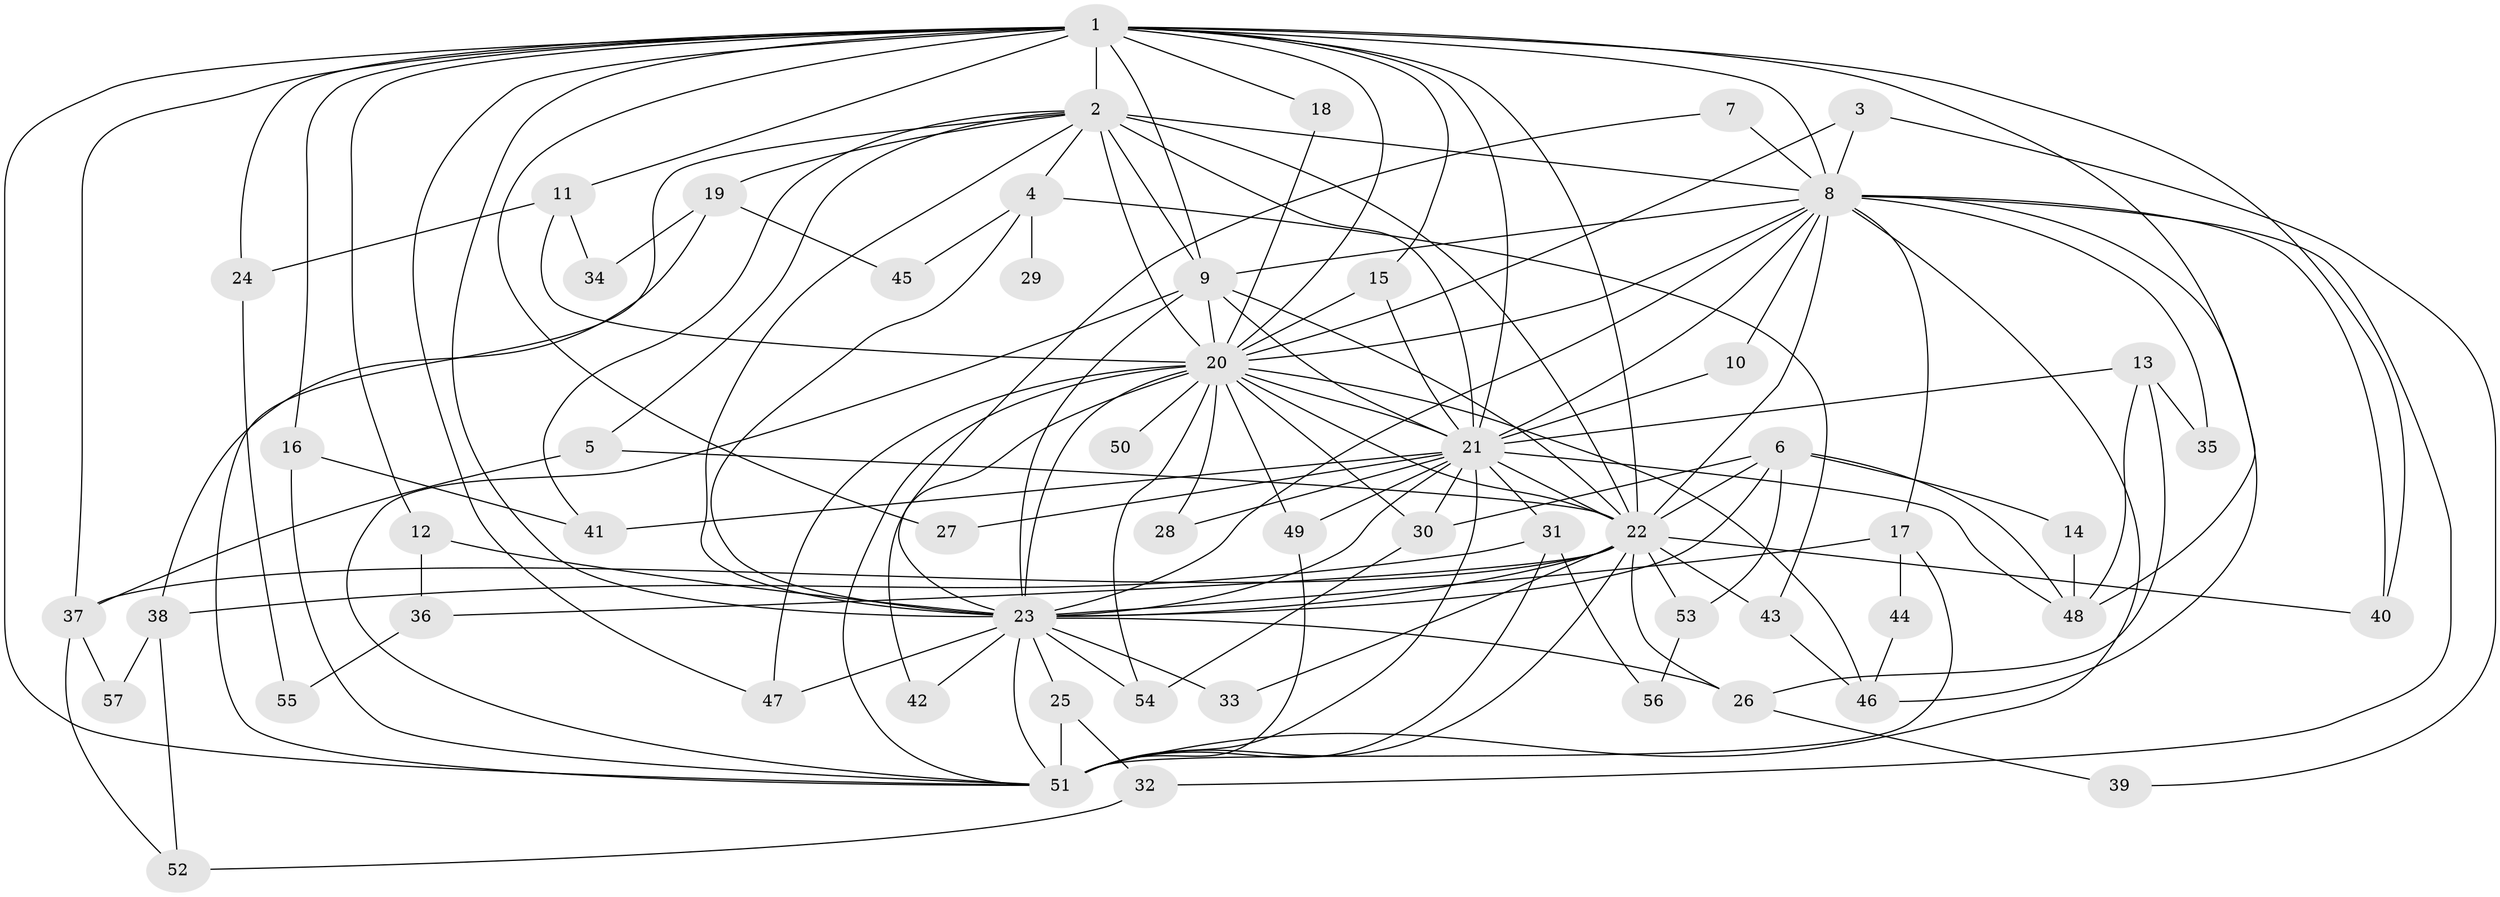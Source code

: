 // original degree distribution, {16: 0.012345679012345678, 11: 0.024691358024691357, 23: 0.024691358024691357, 21: 0.012345679012345678, 20: 0.012345679012345678, 19: 0.012345679012345678, 22: 0.012345679012345678, 13: 0.012345679012345678, 3: 0.2345679012345679, 4: 0.09876543209876543, 5: 0.024691358024691357, 6: 0.037037037037037035, 2: 0.48148148148148145}
// Generated by graph-tools (version 1.1) at 2025/36/03/04/25 23:36:16]
// undirected, 57 vertices, 142 edges
graph export_dot {
  node [color=gray90,style=filled];
  1;
  2;
  3;
  4;
  5;
  6;
  7;
  8;
  9;
  10;
  11;
  12;
  13;
  14;
  15;
  16;
  17;
  18;
  19;
  20;
  21;
  22;
  23;
  24;
  25;
  26;
  27;
  28;
  29;
  30;
  31;
  32;
  33;
  34;
  35;
  36;
  37;
  38;
  39;
  40;
  41;
  42;
  43;
  44;
  45;
  46;
  47;
  48;
  49;
  50;
  51;
  52;
  53;
  54;
  55;
  56;
  57;
  1 -- 2 [weight=2.0];
  1 -- 8 [weight=1.0];
  1 -- 9 [weight=2.0];
  1 -- 11 [weight=1.0];
  1 -- 12 [weight=1.0];
  1 -- 15 [weight=1.0];
  1 -- 16 [weight=1.0];
  1 -- 18 [weight=1.0];
  1 -- 20 [weight=1.0];
  1 -- 21 [weight=1.0];
  1 -- 22 [weight=2.0];
  1 -- 23 [weight=2.0];
  1 -- 24 [weight=1.0];
  1 -- 27 [weight=1.0];
  1 -- 37 [weight=1.0];
  1 -- 40 [weight=1.0];
  1 -- 47 [weight=1.0];
  1 -- 48 [weight=1.0];
  1 -- 51 [weight=1.0];
  2 -- 4 [weight=1.0];
  2 -- 5 [weight=1.0];
  2 -- 8 [weight=2.0];
  2 -- 9 [weight=2.0];
  2 -- 19 [weight=3.0];
  2 -- 20 [weight=2.0];
  2 -- 21 [weight=2.0];
  2 -- 22 [weight=2.0];
  2 -- 23 [weight=2.0];
  2 -- 41 [weight=1.0];
  2 -- 51 [weight=2.0];
  3 -- 8 [weight=1.0];
  3 -- 20 [weight=1.0];
  3 -- 39 [weight=1.0];
  4 -- 23 [weight=1.0];
  4 -- 29 [weight=1.0];
  4 -- 43 [weight=1.0];
  4 -- 45 [weight=1.0];
  5 -- 22 [weight=1.0];
  5 -- 37 [weight=1.0];
  6 -- 14 [weight=1.0];
  6 -- 22 [weight=1.0];
  6 -- 23 [weight=1.0];
  6 -- 30 [weight=1.0];
  6 -- 48 [weight=1.0];
  6 -- 53 [weight=1.0];
  7 -- 8 [weight=1.0];
  7 -- 23 [weight=1.0];
  8 -- 9 [weight=1.0];
  8 -- 10 [weight=1.0];
  8 -- 17 [weight=1.0];
  8 -- 20 [weight=1.0];
  8 -- 21 [weight=1.0];
  8 -- 22 [weight=1.0];
  8 -- 23 [weight=1.0];
  8 -- 32 [weight=1.0];
  8 -- 35 [weight=1.0];
  8 -- 40 [weight=1.0];
  8 -- 46 [weight=1.0];
  8 -- 51 [weight=2.0];
  9 -- 20 [weight=2.0];
  9 -- 21 [weight=1.0];
  9 -- 22 [weight=1.0];
  9 -- 23 [weight=1.0];
  9 -- 51 [weight=1.0];
  10 -- 21 [weight=1.0];
  11 -- 20 [weight=1.0];
  11 -- 24 [weight=1.0];
  11 -- 34 [weight=1.0];
  12 -- 23 [weight=1.0];
  12 -- 36 [weight=1.0];
  13 -- 21 [weight=1.0];
  13 -- 26 [weight=1.0];
  13 -- 35 [weight=1.0];
  13 -- 48 [weight=1.0];
  14 -- 48 [weight=1.0];
  15 -- 20 [weight=1.0];
  15 -- 21 [weight=1.0];
  16 -- 41 [weight=1.0];
  16 -- 51 [weight=1.0];
  17 -- 23 [weight=1.0];
  17 -- 44 [weight=1.0];
  17 -- 51 [weight=1.0];
  18 -- 20 [weight=1.0];
  19 -- 34 [weight=1.0];
  19 -- 38 [weight=1.0];
  19 -- 45 [weight=1.0];
  20 -- 21 [weight=1.0];
  20 -- 22 [weight=1.0];
  20 -- 23 [weight=1.0];
  20 -- 28 [weight=1.0];
  20 -- 30 [weight=1.0];
  20 -- 42 [weight=1.0];
  20 -- 46 [weight=1.0];
  20 -- 47 [weight=1.0];
  20 -- 49 [weight=1.0];
  20 -- 50 [weight=1.0];
  20 -- 51 [weight=1.0];
  20 -- 54 [weight=1.0];
  21 -- 22 [weight=1.0];
  21 -- 23 [weight=2.0];
  21 -- 27 [weight=1.0];
  21 -- 28 [weight=1.0];
  21 -- 30 [weight=1.0];
  21 -- 31 [weight=1.0];
  21 -- 41 [weight=1.0];
  21 -- 48 [weight=1.0];
  21 -- 49 [weight=1.0];
  21 -- 51 [weight=1.0];
  22 -- 23 [weight=1.0];
  22 -- 26 [weight=1.0];
  22 -- 33 [weight=1.0];
  22 -- 36 [weight=1.0];
  22 -- 37 [weight=1.0];
  22 -- 40 [weight=1.0];
  22 -- 43 [weight=1.0];
  22 -- 51 [weight=2.0];
  22 -- 53 [weight=2.0];
  23 -- 25 [weight=1.0];
  23 -- 26 [weight=1.0];
  23 -- 33 [weight=1.0];
  23 -- 42 [weight=1.0];
  23 -- 47 [weight=1.0];
  23 -- 51 [weight=1.0];
  23 -- 54 [weight=1.0];
  24 -- 55 [weight=1.0];
  25 -- 32 [weight=1.0];
  25 -- 51 [weight=1.0];
  26 -- 39 [weight=1.0];
  30 -- 54 [weight=1.0];
  31 -- 38 [weight=1.0];
  31 -- 51 [weight=1.0];
  31 -- 56 [weight=1.0];
  32 -- 52 [weight=1.0];
  36 -- 55 [weight=1.0];
  37 -- 52 [weight=1.0];
  37 -- 57 [weight=1.0];
  38 -- 52 [weight=1.0];
  38 -- 57 [weight=1.0];
  43 -- 46 [weight=1.0];
  44 -- 46 [weight=1.0];
  49 -- 51 [weight=1.0];
  53 -- 56 [weight=1.0];
}
